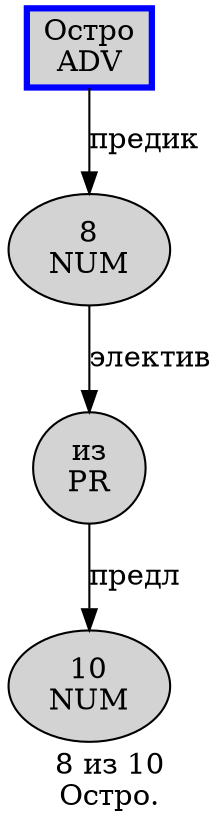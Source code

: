 digraph SENTENCE_1297 {
	graph [label="8 из 10
Остро."]
	node [style=filled]
		0 [label="8
NUM" color="" fillcolor=lightgray penwidth=1 shape=ellipse]
		1 [label="из
PR" color="" fillcolor=lightgray penwidth=1 shape=ellipse]
		2 [label="10
NUM" color="" fillcolor=lightgray penwidth=1 shape=ellipse]
		3 [label="Остро
ADV" color=blue fillcolor=lightgray penwidth=3 shape=box]
			3 -> 0 [label="предик"]
			0 -> 1 [label="электив"]
			1 -> 2 [label="предл"]
}